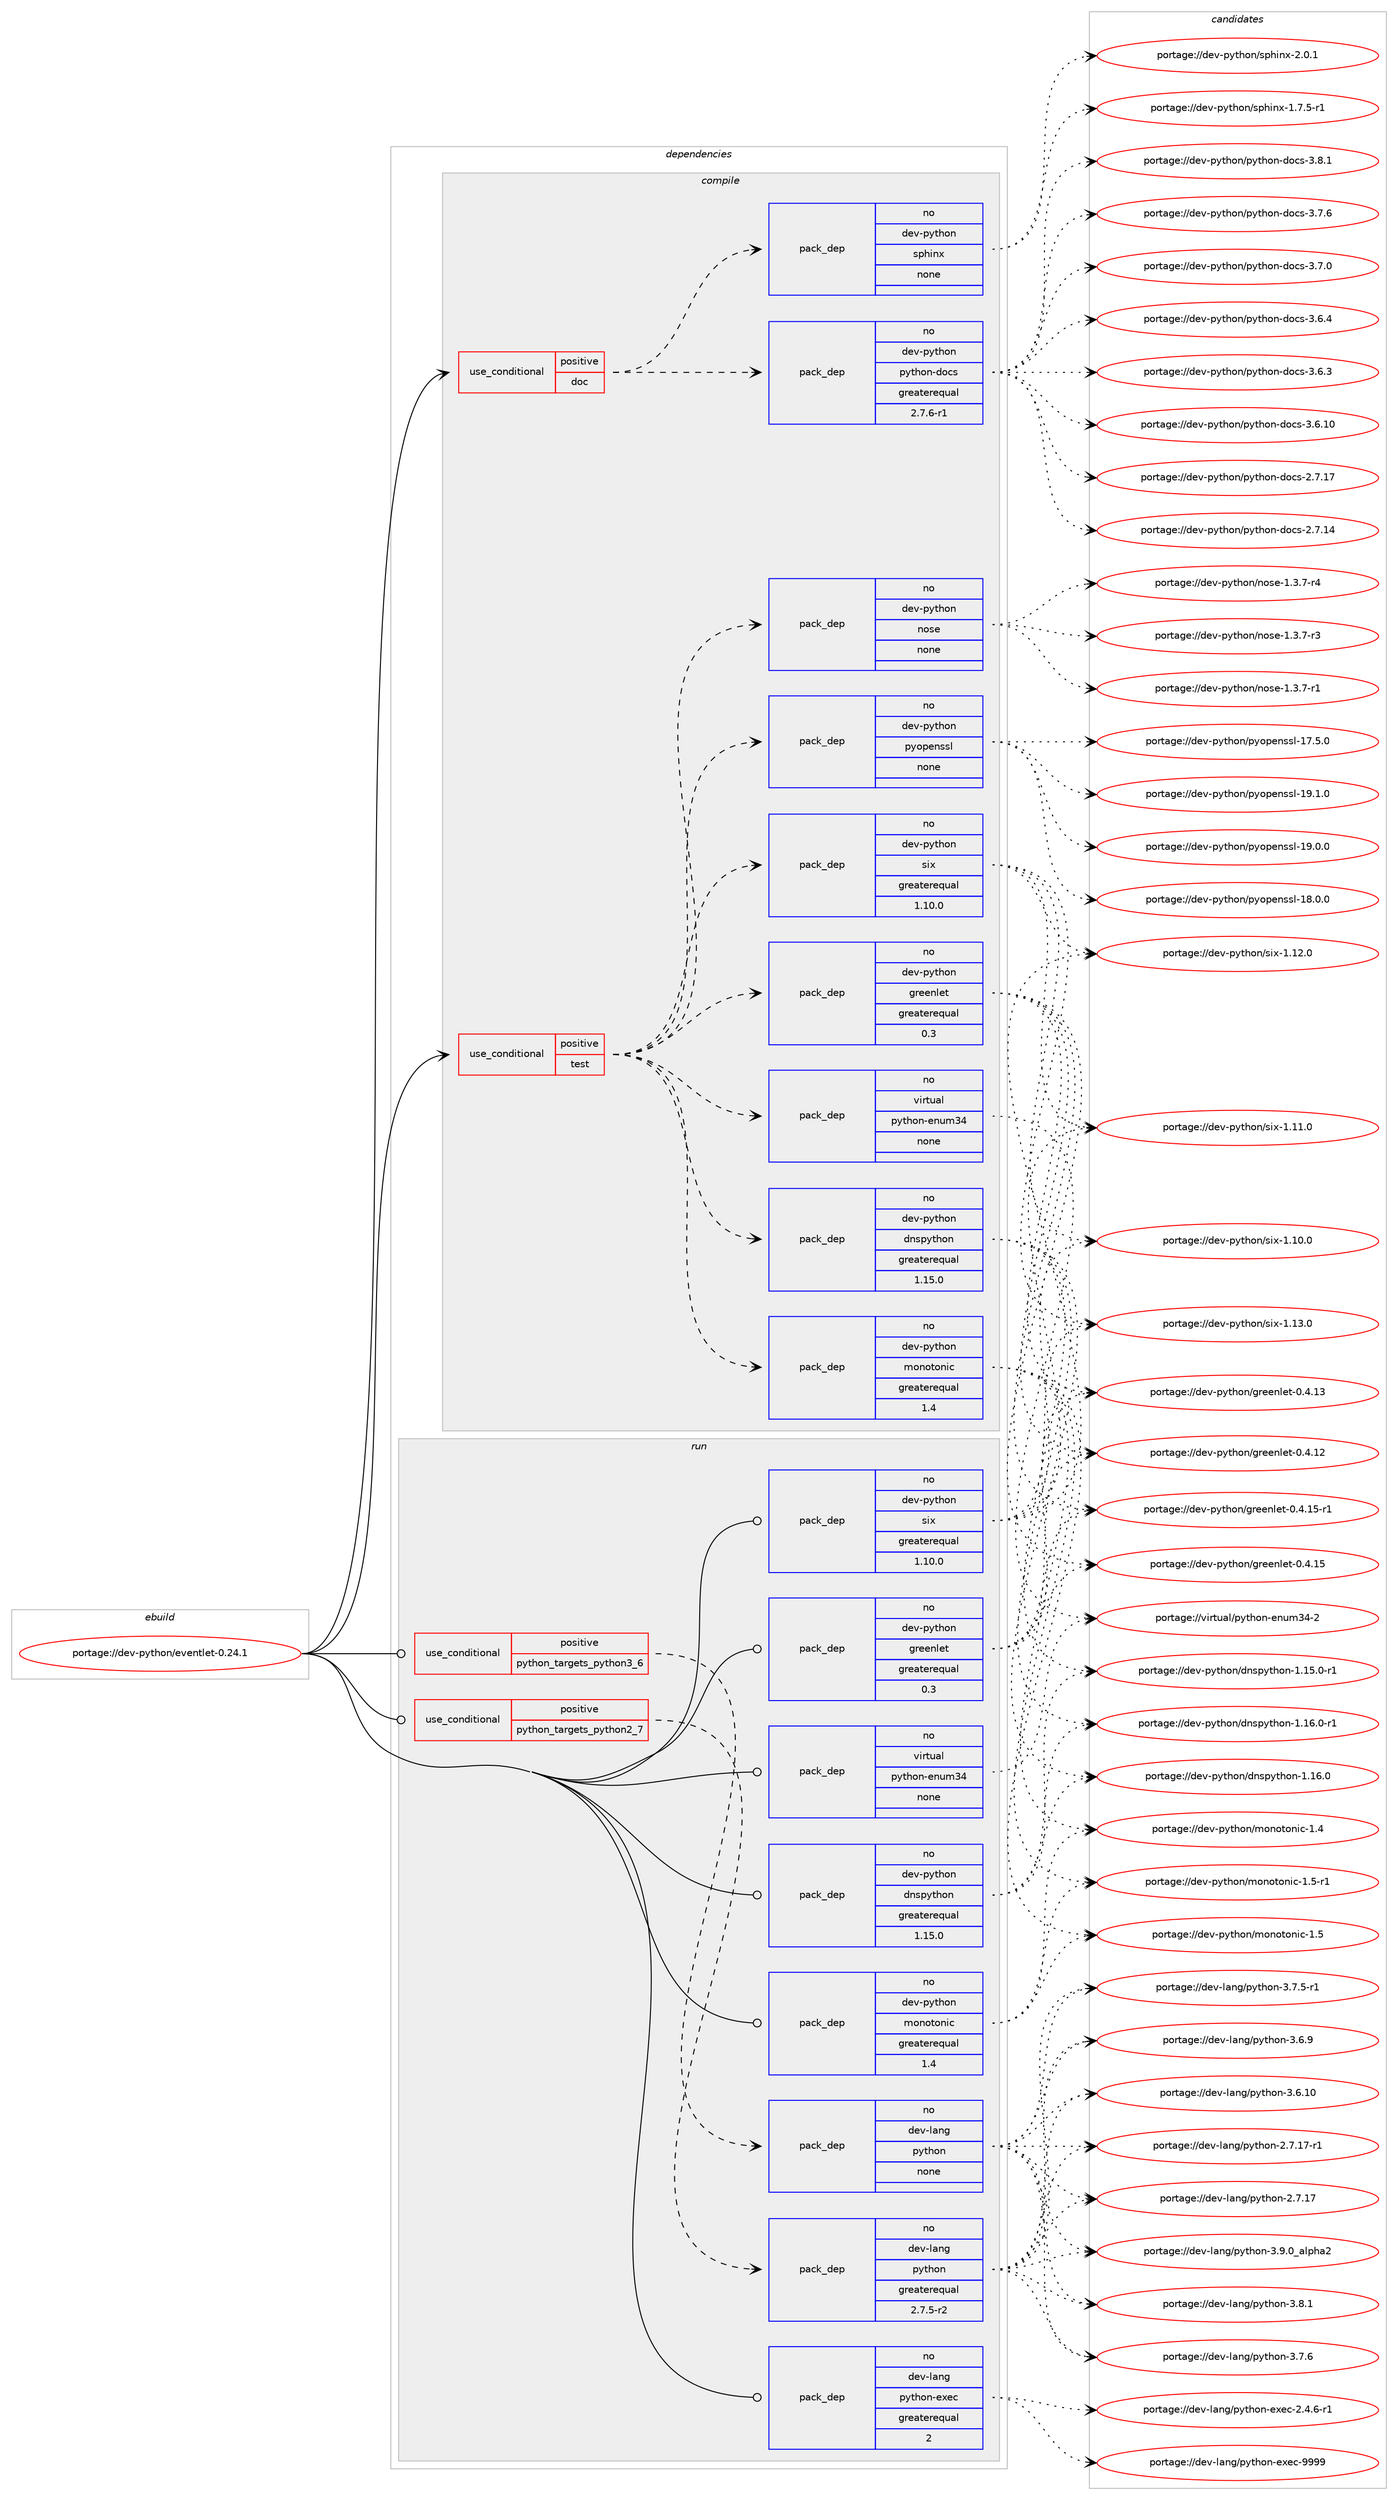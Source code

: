 digraph prolog {

# *************
# Graph options
# *************

newrank=true;
concentrate=true;
compound=true;
graph [rankdir=LR,fontname=Helvetica,fontsize=10,ranksep=1.5];#, ranksep=2.5, nodesep=0.2];
edge  [arrowhead=vee];
node  [fontname=Helvetica,fontsize=10];

# **********
# The ebuild
# **********

subgraph cluster_leftcol {
color=gray;
label=<<i>ebuild</i>>;
id [label="portage://dev-python/eventlet-0.24.1", color=red, width=4, href="../dev-python/eventlet-0.24.1.svg"];
}

# ****************
# The dependencies
# ****************

subgraph cluster_midcol {
color=gray;
label=<<i>dependencies</i>>;
subgraph cluster_compile {
fillcolor="#eeeeee";
style=filled;
label=<<i>compile</i>>;
subgraph cond116240 {
dependency462105 [label=<<TABLE BORDER="0" CELLBORDER="1" CELLSPACING="0" CELLPADDING="4"><TR><TD ROWSPAN="3" CELLPADDING="10">use_conditional</TD></TR><TR><TD>positive</TD></TR><TR><TD>doc</TD></TR></TABLE>>, shape=none, color=red];
subgraph pack340875 {
dependency462106 [label=<<TABLE BORDER="0" CELLBORDER="1" CELLSPACING="0" CELLPADDING="4" WIDTH="220"><TR><TD ROWSPAN="6" CELLPADDING="30">pack_dep</TD></TR><TR><TD WIDTH="110">no</TD></TR><TR><TD>dev-python</TD></TR><TR><TD>sphinx</TD></TR><TR><TD>none</TD></TR><TR><TD></TD></TR></TABLE>>, shape=none, color=blue];
}
dependency462105:e -> dependency462106:w [weight=20,style="dashed",arrowhead="vee"];
subgraph pack340876 {
dependency462107 [label=<<TABLE BORDER="0" CELLBORDER="1" CELLSPACING="0" CELLPADDING="4" WIDTH="220"><TR><TD ROWSPAN="6" CELLPADDING="30">pack_dep</TD></TR><TR><TD WIDTH="110">no</TD></TR><TR><TD>dev-python</TD></TR><TR><TD>python-docs</TD></TR><TR><TD>greaterequal</TD></TR><TR><TD>2.7.6-r1</TD></TR></TABLE>>, shape=none, color=blue];
}
dependency462105:e -> dependency462107:w [weight=20,style="dashed",arrowhead="vee"];
}
id:e -> dependency462105:w [weight=20,style="solid",arrowhead="vee"];
subgraph cond116241 {
dependency462108 [label=<<TABLE BORDER="0" CELLBORDER="1" CELLSPACING="0" CELLPADDING="4"><TR><TD ROWSPAN="3" CELLPADDING="10">use_conditional</TD></TR><TR><TD>positive</TD></TR><TR><TD>test</TD></TR></TABLE>>, shape=none, color=red];
subgraph pack340877 {
dependency462109 [label=<<TABLE BORDER="0" CELLBORDER="1" CELLSPACING="0" CELLPADDING="4" WIDTH="220"><TR><TD ROWSPAN="6" CELLPADDING="30">pack_dep</TD></TR><TR><TD WIDTH="110">no</TD></TR><TR><TD>dev-python</TD></TR><TR><TD>dnspython</TD></TR><TR><TD>greaterequal</TD></TR><TR><TD>1.15.0</TD></TR></TABLE>>, shape=none, color=blue];
}
dependency462108:e -> dependency462109:w [weight=20,style="dashed",arrowhead="vee"];
subgraph pack340878 {
dependency462110 [label=<<TABLE BORDER="0" CELLBORDER="1" CELLSPACING="0" CELLPADDING="4" WIDTH="220"><TR><TD ROWSPAN="6" CELLPADDING="30">pack_dep</TD></TR><TR><TD WIDTH="110">no</TD></TR><TR><TD>virtual</TD></TR><TR><TD>python-enum34</TD></TR><TR><TD>none</TD></TR><TR><TD></TD></TR></TABLE>>, shape=none, color=blue];
}
dependency462108:e -> dependency462110:w [weight=20,style="dashed",arrowhead="vee"];
subgraph pack340879 {
dependency462111 [label=<<TABLE BORDER="0" CELLBORDER="1" CELLSPACING="0" CELLPADDING="4" WIDTH="220"><TR><TD ROWSPAN="6" CELLPADDING="30">pack_dep</TD></TR><TR><TD WIDTH="110">no</TD></TR><TR><TD>dev-python</TD></TR><TR><TD>greenlet</TD></TR><TR><TD>greaterequal</TD></TR><TR><TD>0.3</TD></TR></TABLE>>, shape=none, color=blue];
}
dependency462108:e -> dependency462111:w [weight=20,style="dashed",arrowhead="vee"];
subgraph pack340880 {
dependency462112 [label=<<TABLE BORDER="0" CELLBORDER="1" CELLSPACING="0" CELLPADDING="4" WIDTH="220"><TR><TD ROWSPAN="6" CELLPADDING="30">pack_dep</TD></TR><TR><TD WIDTH="110">no</TD></TR><TR><TD>dev-python</TD></TR><TR><TD>monotonic</TD></TR><TR><TD>greaterequal</TD></TR><TR><TD>1.4</TD></TR></TABLE>>, shape=none, color=blue];
}
dependency462108:e -> dependency462112:w [weight=20,style="dashed",arrowhead="vee"];
subgraph pack340881 {
dependency462113 [label=<<TABLE BORDER="0" CELLBORDER="1" CELLSPACING="0" CELLPADDING="4" WIDTH="220"><TR><TD ROWSPAN="6" CELLPADDING="30">pack_dep</TD></TR><TR><TD WIDTH="110">no</TD></TR><TR><TD>dev-python</TD></TR><TR><TD>six</TD></TR><TR><TD>greaterequal</TD></TR><TR><TD>1.10.0</TD></TR></TABLE>>, shape=none, color=blue];
}
dependency462108:e -> dependency462113:w [weight=20,style="dashed",arrowhead="vee"];
subgraph pack340882 {
dependency462114 [label=<<TABLE BORDER="0" CELLBORDER="1" CELLSPACING="0" CELLPADDING="4" WIDTH="220"><TR><TD ROWSPAN="6" CELLPADDING="30">pack_dep</TD></TR><TR><TD WIDTH="110">no</TD></TR><TR><TD>dev-python</TD></TR><TR><TD>pyopenssl</TD></TR><TR><TD>none</TD></TR><TR><TD></TD></TR></TABLE>>, shape=none, color=blue];
}
dependency462108:e -> dependency462114:w [weight=20,style="dashed",arrowhead="vee"];
subgraph pack340883 {
dependency462115 [label=<<TABLE BORDER="0" CELLBORDER="1" CELLSPACING="0" CELLPADDING="4" WIDTH="220"><TR><TD ROWSPAN="6" CELLPADDING="30">pack_dep</TD></TR><TR><TD WIDTH="110">no</TD></TR><TR><TD>dev-python</TD></TR><TR><TD>nose</TD></TR><TR><TD>none</TD></TR><TR><TD></TD></TR></TABLE>>, shape=none, color=blue];
}
dependency462108:e -> dependency462115:w [weight=20,style="dashed",arrowhead="vee"];
}
id:e -> dependency462108:w [weight=20,style="solid",arrowhead="vee"];
}
subgraph cluster_compileandrun {
fillcolor="#eeeeee";
style=filled;
label=<<i>compile and run</i>>;
}
subgraph cluster_run {
fillcolor="#eeeeee";
style=filled;
label=<<i>run</i>>;
subgraph cond116242 {
dependency462116 [label=<<TABLE BORDER="0" CELLBORDER="1" CELLSPACING="0" CELLPADDING="4"><TR><TD ROWSPAN="3" CELLPADDING="10">use_conditional</TD></TR><TR><TD>positive</TD></TR><TR><TD>python_targets_python2_7</TD></TR></TABLE>>, shape=none, color=red];
subgraph pack340884 {
dependency462117 [label=<<TABLE BORDER="0" CELLBORDER="1" CELLSPACING="0" CELLPADDING="4" WIDTH="220"><TR><TD ROWSPAN="6" CELLPADDING="30">pack_dep</TD></TR><TR><TD WIDTH="110">no</TD></TR><TR><TD>dev-lang</TD></TR><TR><TD>python</TD></TR><TR><TD>greaterequal</TD></TR><TR><TD>2.7.5-r2</TD></TR></TABLE>>, shape=none, color=blue];
}
dependency462116:e -> dependency462117:w [weight=20,style="dashed",arrowhead="vee"];
}
id:e -> dependency462116:w [weight=20,style="solid",arrowhead="odot"];
subgraph cond116243 {
dependency462118 [label=<<TABLE BORDER="0" CELLBORDER="1" CELLSPACING="0" CELLPADDING="4"><TR><TD ROWSPAN="3" CELLPADDING="10">use_conditional</TD></TR><TR><TD>positive</TD></TR><TR><TD>python_targets_python3_6</TD></TR></TABLE>>, shape=none, color=red];
subgraph pack340885 {
dependency462119 [label=<<TABLE BORDER="0" CELLBORDER="1" CELLSPACING="0" CELLPADDING="4" WIDTH="220"><TR><TD ROWSPAN="6" CELLPADDING="30">pack_dep</TD></TR><TR><TD WIDTH="110">no</TD></TR><TR><TD>dev-lang</TD></TR><TR><TD>python</TD></TR><TR><TD>none</TD></TR><TR><TD></TD></TR></TABLE>>, shape=none, color=blue];
}
dependency462118:e -> dependency462119:w [weight=20,style="dashed",arrowhead="vee"];
}
id:e -> dependency462118:w [weight=20,style="solid",arrowhead="odot"];
subgraph pack340886 {
dependency462120 [label=<<TABLE BORDER="0" CELLBORDER="1" CELLSPACING="0" CELLPADDING="4" WIDTH="220"><TR><TD ROWSPAN="6" CELLPADDING="30">pack_dep</TD></TR><TR><TD WIDTH="110">no</TD></TR><TR><TD>dev-lang</TD></TR><TR><TD>python-exec</TD></TR><TR><TD>greaterequal</TD></TR><TR><TD>2</TD></TR></TABLE>>, shape=none, color=blue];
}
id:e -> dependency462120:w [weight=20,style="solid",arrowhead="odot"];
subgraph pack340887 {
dependency462121 [label=<<TABLE BORDER="0" CELLBORDER="1" CELLSPACING="0" CELLPADDING="4" WIDTH="220"><TR><TD ROWSPAN="6" CELLPADDING="30">pack_dep</TD></TR><TR><TD WIDTH="110">no</TD></TR><TR><TD>dev-python</TD></TR><TR><TD>dnspython</TD></TR><TR><TD>greaterequal</TD></TR><TR><TD>1.15.0</TD></TR></TABLE>>, shape=none, color=blue];
}
id:e -> dependency462121:w [weight=20,style="solid",arrowhead="odot"];
subgraph pack340888 {
dependency462122 [label=<<TABLE BORDER="0" CELLBORDER="1" CELLSPACING="0" CELLPADDING="4" WIDTH="220"><TR><TD ROWSPAN="6" CELLPADDING="30">pack_dep</TD></TR><TR><TD WIDTH="110">no</TD></TR><TR><TD>dev-python</TD></TR><TR><TD>greenlet</TD></TR><TR><TD>greaterequal</TD></TR><TR><TD>0.3</TD></TR></TABLE>>, shape=none, color=blue];
}
id:e -> dependency462122:w [weight=20,style="solid",arrowhead="odot"];
subgraph pack340889 {
dependency462123 [label=<<TABLE BORDER="0" CELLBORDER="1" CELLSPACING="0" CELLPADDING="4" WIDTH="220"><TR><TD ROWSPAN="6" CELLPADDING="30">pack_dep</TD></TR><TR><TD WIDTH="110">no</TD></TR><TR><TD>dev-python</TD></TR><TR><TD>monotonic</TD></TR><TR><TD>greaterequal</TD></TR><TR><TD>1.4</TD></TR></TABLE>>, shape=none, color=blue];
}
id:e -> dependency462123:w [weight=20,style="solid",arrowhead="odot"];
subgraph pack340890 {
dependency462124 [label=<<TABLE BORDER="0" CELLBORDER="1" CELLSPACING="0" CELLPADDING="4" WIDTH="220"><TR><TD ROWSPAN="6" CELLPADDING="30">pack_dep</TD></TR><TR><TD WIDTH="110">no</TD></TR><TR><TD>dev-python</TD></TR><TR><TD>six</TD></TR><TR><TD>greaterequal</TD></TR><TR><TD>1.10.0</TD></TR></TABLE>>, shape=none, color=blue];
}
id:e -> dependency462124:w [weight=20,style="solid",arrowhead="odot"];
subgraph pack340891 {
dependency462125 [label=<<TABLE BORDER="0" CELLBORDER="1" CELLSPACING="0" CELLPADDING="4" WIDTH="220"><TR><TD ROWSPAN="6" CELLPADDING="30">pack_dep</TD></TR><TR><TD WIDTH="110">no</TD></TR><TR><TD>virtual</TD></TR><TR><TD>python-enum34</TD></TR><TR><TD>none</TD></TR><TR><TD></TD></TR></TABLE>>, shape=none, color=blue];
}
id:e -> dependency462125:w [weight=20,style="solid",arrowhead="odot"];
}
}

# **************
# The candidates
# **************

subgraph cluster_choices {
rank=same;
color=gray;
label=<<i>candidates</i>>;

subgraph choice340875 {
color=black;
nodesep=1;
choice1001011184511212111610411111047115112104105110120455046484649 [label="portage://dev-python/sphinx-2.0.1", color=red, width=4,href="../dev-python/sphinx-2.0.1.svg"];
choice10010111845112121116104111110471151121041051101204549465546534511449 [label="portage://dev-python/sphinx-1.7.5-r1", color=red, width=4,href="../dev-python/sphinx-1.7.5-r1.svg"];
dependency462106:e -> choice1001011184511212111610411111047115112104105110120455046484649:w [style=dotted,weight="100"];
dependency462106:e -> choice10010111845112121116104111110471151121041051101204549465546534511449:w [style=dotted,weight="100"];
}
subgraph choice340876 {
color=black;
nodesep=1;
choice10010111845112121116104111110471121211161041111104510011199115455146564649 [label="portage://dev-python/python-docs-3.8.1", color=red, width=4,href="../dev-python/python-docs-3.8.1.svg"];
choice10010111845112121116104111110471121211161041111104510011199115455146554654 [label="portage://dev-python/python-docs-3.7.6", color=red, width=4,href="../dev-python/python-docs-3.7.6.svg"];
choice10010111845112121116104111110471121211161041111104510011199115455146554648 [label="portage://dev-python/python-docs-3.7.0", color=red, width=4,href="../dev-python/python-docs-3.7.0.svg"];
choice10010111845112121116104111110471121211161041111104510011199115455146544652 [label="portage://dev-python/python-docs-3.6.4", color=red, width=4,href="../dev-python/python-docs-3.6.4.svg"];
choice10010111845112121116104111110471121211161041111104510011199115455146544651 [label="portage://dev-python/python-docs-3.6.3", color=red, width=4,href="../dev-python/python-docs-3.6.3.svg"];
choice1001011184511212111610411111047112121116104111110451001119911545514654464948 [label="portage://dev-python/python-docs-3.6.10", color=red, width=4,href="../dev-python/python-docs-3.6.10.svg"];
choice1001011184511212111610411111047112121116104111110451001119911545504655464955 [label="portage://dev-python/python-docs-2.7.17", color=red, width=4,href="../dev-python/python-docs-2.7.17.svg"];
choice1001011184511212111610411111047112121116104111110451001119911545504655464952 [label="portage://dev-python/python-docs-2.7.14", color=red, width=4,href="../dev-python/python-docs-2.7.14.svg"];
dependency462107:e -> choice10010111845112121116104111110471121211161041111104510011199115455146564649:w [style=dotted,weight="100"];
dependency462107:e -> choice10010111845112121116104111110471121211161041111104510011199115455146554654:w [style=dotted,weight="100"];
dependency462107:e -> choice10010111845112121116104111110471121211161041111104510011199115455146554648:w [style=dotted,weight="100"];
dependency462107:e -> choice10010111845112121116104111110471121211161041111104510011199115455146544652:w [style=dotted,weight="100"];
dependency462107:e -> choice10010111845112121116104111110471121211161041111104510011199115455146544651:w [style=dotted,weight="100"];
dependency462107:e -> choice1001011184511212111610411111047112121116104111110451001119911545514654464948:w [style=dotted,weight="100"];
dependency462107:e -> choice1001011184511212111610411111047112121116104111110451001119911545504655464955:w [style=dotted,weight="100"];
dependency462107:e -> choice1001011184511212111610411111047112121116104111110451001119911545504655464952:w [style=dotted,weight="100"];
}
subgraph choice340877 {
color=black;
nodesep=1;
choice1001011184511212111610411111047100110115112121116104111110454946495446484511449 [label="portage://dev-python/dnspython-1.16.0-r1", color=red, width=4,href="../dev-python/dnspython-1.16.0-r1.svg"];
choice100101118451121211161041111104710011011511212111610411111045494649544648 [label="portage://dev-python/dnspython-1.16.0", color=red, width=4,href="../dev-python/dnspython-1.16.0.svg"];
choice1001011184511212111610411111047100110115112121116104111110454946495346484511449 [label="portage://dev-python/dnspython-1.15.0-r1", color=red, width=4,href="../dev-python/dnspython-1.15.0-r1.svg"];
dependency462109:e -> choice1001011184511212111610411111047100110115112121116104111110454946495446484511449:w [style=dotted,weight="100"];
dependency462109:e -> choice100101118451121211161041111104710011011511212111610411111045494649544648:w [style=dotted,weight="100"];
dependency462109:e -> choice1001011184511212111610411111047100110115112121116104111110454946495346484511449:w [style=dotted,weight="100"];
}
subgraph choice340878 {
color=black;
nodesep=1;
choice11810511411611797108471121211161041111104510111011710951524550 [label="portage://virtual/python-enum34-2", color=red, width=4,href="../virtual/python-enum34-2.svg"];
dependency462110:e -> choice11810511411611797108471121211161041111104510111011710951524550:w [style=dotted,weight="100"];
}
subgraph choice340879 {
color=black;
nodesep=1;
choice1001011184511212111610411111047103114101101110108101116454846524649534511449 [label="portage://dev-python/greenlet-0.4.15-r1", color=red, width=4,href="../dev-python/greenlet-0.4.15-r1.svg"];
choice100101118451121211161041111104710311410110111010810111645484652464953 [label="portage://dev-python/greenlet-0.4.15", color=red, width=4,href="../dev-python/greenlet-0.4.15.svg"];
choice100101118451121211161041111104710311410110111010810111645484652464951 [label="portage://dev-python/greenlet-0.4.13", color=red, width=4,href="../dev-python/greenlet-0.4.13.svg"];
choice100101118451121211161041111104710311410110111010810111645484652464950 [label="portage://dev-python/greenlet-0.4.12", color=red, width=4,href="../dev-python/greenlet-0.4.12.svg"];
dependency462111:e -> choice1001011184511212111610411111047103114101101110108101116454846524649534511449:w [style=dotted,weight="100"];
dependency462111:e -> choice100101118451121211161041111104710311410110111010810111645484652464953:w [style=dotted,weight="100"];
dependency462111:e -> choice100101118451121211161041111104710311410110111010810111645484652464951:w [style=dotted,weight="100"];
dependency462111:e -> choice100101118451121211161041111104710311410110111010810111645484652464950:w [style=dotted,weight="100"];
}
subgraph choice340880 {
color=black;
nodesep=1;
choice100101118451121211161041111104710911111011111611111010599454946534511449 [label="portage://dev-python/monotonic-1.5-r1", color=red, width=4,href="../dev-python/monotonic-1.5-r1.svg"];
choice10010111845112121116104111110471091111101111161111101059945494653 [label="portage://dev-python/monotonic-1.5", color=red, width=4,href="../dev-python/monotonic-1.5.svg"];
choice10010111845112121116104111110471091111101111161111101059945494652 [label="portage://dev-python/monotonic-1.4", color=red, width=4,href="../dev-python/monotonic-1.4.svg"];
dependency462112:e -> choice100101118451121211161041111104710911111011111611111010599454946534511449:w [style=dotted,weight="100"];
dependency462112:e -> choice10010111845112121116104111110471091111101111161111101059945494653:w [style=dotted,weight="100"];
dependency462112:e -> choice10010111845112121116104111110471091111101111161111101059945494652:w [style=dotted,weight="100"];
}
subgraph choice340881 {
color=black;
nodesep=1;
choice100101118451121211161041111104711510512045494649514648 [label="portage://dev-python/six-1.13.0", color=red, width=4,href="../dev-python/six-1.13.0.svg"];
choice100101118451121211161041111104711510512045494649504648 [label="portage://dev-python/six-1.12.0", color=red, width=4,href="../dev-python/six-1.12.0.svg"];
choice100101118451121211161041111104711510512045494649494648 [label="portage://dev-python/six-1.11.0", color=red, width=4,href="../dev-python/six-1.11.0.svg"];
choice100101118451121211161041111104711510512045494649484648 [label="portage://dev-python/six-1.10.0", color=red, width=4,href="../dev-python/six-1.10.0.svg"];
dependency462113:e -> choice100101118451121211161041111104711510512045494649514648:w [style=dotted,weight="100"];
dependency462113:e -> choice100101118451121211161041111104711510512045494649504648:w [style=dotted,weight="100"];
dependency462113:e -> choice100101118451121211161041111104711510512045494649494648:w [style=dotted,weight="100"];
dependency462113:e -> choice100101118451121211161041111104711510512045494649484648:w [style=dotted,weight="100"];
}
subgraph choice340882 {
color=black;
nodesep=1;
choice100101118451121211161041111104711212111111210111011511510845495746494648 [label="portage://dev-python/pyopenssl-19.1.0", color=red, width=4,href="../dev-python/pyopenssl-19.1.0.svg"];
choice100101118451121211161041111104711212111111210111011511510845495746484648 [label="portage://dev-python/pyopenssl-19.0.0", color=red, width=4,href="../dev-python/pyopenssl-19.0.0.svg"];
choice100101118451121211161041111104711212111111210111011511510845495646484648 [label="portage://dev-python/pyopenssl-18.0.0", color=red, width=4,href="../dev-python/pyopenssl-18.0.0.svg"];
choice100101118451121211161041111104711212111111210111011511510845495546534648 [label="portage://dev-python/pyopenssl-17.5.0", color=red, width=4,href="../dev-python/pyopenssl-17.5.0.svg"];
dependency462114:e -> choice100101118451121211161041111104711212111111210111011511510845495746494648:w [style=dotted,weight="100"];
dependency462114:e -> choice100101118451121211161041111104711212111111210111011511510845495746484648:w [style=dotted,weight="100"];
dependency462114:e -> choice100101118451121211161041111104711212111111210111011511510845495646484648:w [style=dotted,weight="100"];
dependency462114:e -> choice100101118451121211161041111104711212111111210111011511510845495546534648:w [style=dotted,weight="100"];
}
subgraph choice340883 {
color=black;
nodesep=1;
choice10010111845112121116104111110471101111151014549465146554511452 [label="portage://dev-python/nose-1.3.7-r4", color=red, width=4,href="../dev-python/nose-1.3.7-r4.svg"];
choice10010111845112121116104111110471101111151014549465146554511451 [label="portage://dev-python/nose-1.3.7-r3", color=red, width=4,href="../dev-python/nose-1.3.7-r3.svg"];
choice10010111845112121116104111110471101111151014549465146554511449 [label="portage://dev-python/nose-1.3.7-r1", color=red, width=4,href="../dev-python/nose-1.3.7-r1.svg"];
dependency462115:e -> choice10010111845112121116104111110471101111151014549465146554511452:w [style=dotted,weight="100"];
dependency462115:e -> choice10010111845112121116104111110471101111151014549465146554511451:w [style=dotted,weight="100"];
dependency462115:e -> choice10010111845112121116104111110471101111151014549465146554511449:w [style=dotted,weight="100"];
}
subgraph choice340884 {
color=black;
nodesep=1;
choice10010111845108971101034711212111610411111045514657464895971081121049750 [label="portage://dev-lang/python-3.9.0_alpha2", color=red, width=4,href="../dev-lang/python-3.9.0_alpha2.svg"];
choice100101118451089711010347112121116104111110455146564649 [label="portage://dev-lang/python-3.8.1", color=red, width=4,href="../dev-lang/python-3.8.1.svg"];
choice100101118451089711010347112121116104111110455146554654 [label="portage://dev-lang/python-3.7.6", color=red, width=4,href="../dev-lang/python-3.7.6.svg"];
choice1001011184510897110103471121211161041111104551465546534511449 [label="portage://dev-lang/python-3.7.5-r1", color=red, width=4,href="../dev-lang/python-3.7.5-r1.svg"];
choice100101118451089711010347112121116104111110455146544657 [label="portage://dev-lang/python-3.6.9", color=red, width=4,href="../dev-lang/python-3.6.9.svg"];
choice10010111845108971101034711212111610411111045514654464948 [label="portage://dev-lang/python-3.6.10", color=red, width=4,href="../dev-lang/python-3.6.10.svg"];
choice100101118451089711010347112121116104111110455046554649554511449 [label="portage://dev-lang/python-2.7.17-r1", color=red, width=4,href="../dev-lang/python-2.7.17-r1.svg"];
choice10010111845108971101034711212111610411111045504655464955 [label="portage://dev-lang/python-2.7.17", color=red, width=4,href="../dev-lang/python-2.7.17.svg"];
dependency462117:e -> choice10010111845108971101034711212111610411111045514657464895971081121049750:w [style=dotted,weight="100"];
dependency462117:e -> choice100101118451089711010347112121116104111110455146564649:w [style=dotted,weight="100"];
dependency462117:e -> choice100101118451089711010347112121116104111110455146554654:w [style=dotted,weight="100"];
dependency462117:e -> choice1001011184510897110103471121211161041111104551465546534511449:w [style=dotted,weight="100"];
dependency462117:e -> choice100101118451089711010347112121116104111110455146544657:w [style=dotted,weight="100"];
dependency462117:e -> choice10010111845108971101034711212111610411111045514654464948:w [style=dotted,weight="100"];
dependency462117:e -> choice100101118451089711010347112121116104111110455046554649554511449:w [style=dotted,weight="100"];
dependency462117:e -> choice10010111845108971101034711212111610411111045504655464955:w [style=dotted,weight="100"];
}
subgraph choice340885 {
color=black;
nodesep=1;
choice10010111845108971101034711212111610411111045514657464895971081121049750 [label="portage://dev-lang/python-3.9.0_alpha2", color=red, width=4,href="../dev-lang/python-3.9.0_alpha2.svg"];
choice100101118451089711010347112121116104111110455146564649 [label="portage://dev-lang/python-3.8.1", color=red, width=4,href="../dev-lang/python-3.8.1.svg"];
choice100101118451089711010347112121116104111110455146554654 [label="portage://dev-lang/python-3.7.6", color=red, width=4,href="../dev-lang/python-3.7.6.svg"];
choice1001011184510897110103471121211161041111104551465546534511449 [label="portage://dev-lang/python-3.7.5-r1", color=red, width=4,href="../dev-lang/python-3.7.5-r1.svg"];
choice100101118451089711010347112121116104111110455146544657 [label="portage://dev-lang/python-3.6.9", color=red, width=4,href="../dev-lang/python-3.6.9.svg"];
choice10010111845108971101034711212111610411111045514654464948 [label="portage://dev-lang/python-3.6.10", color=red, width=4,href="../dev-lang/python-3.6.10.svg"];
choice100101118451089711010347112121116104111110455046554649554511449 [label="portage://dev-lang/python-2.7.17-r1", color=red, width=4,href="../dev-lang/python-2.7.17-r1.svg"];
choice10010111845108971101034711212111610411111045504655464955 [label="portage://dev-lang/python-2.7.17", color=red, width=4,href="../dev-lang/python-2.7.17.svg"];
dependency462119:e -> choice10010111845108971101034711212111610411111045514657464895971081121049750:w [style=dotted,weight="100"];
dependency462119:e -> choice100101118451089711010347112121116104111110455146564649:w [style=dotted,weight="100"];
dependency462119:e -> choice100101118451089711010347112121116104111110455146554654:w [style=dotted,weight="100"];
dependency462119:e -> choice1001011184510897110103471121211161041111104551465546534511449:w [style=dotted,weight="100"];
dependency462119:e -> choice100101118451089711010347112121116104111110455146544657:w [style=dotted,weight="100"];
dependency462119:e -> choice10010111845108971101034711212111610411111045514654464948:w [style=dotted,weight="100"];
dependency462119:e -> choice100101118451089711010347112121116104111110455046554649554511449:w [style=dotted,weight="100"];
dependency462119:e -> choice10010111845108971101034711212111610411111045504655464955:w [style=dotted,weight="100"];
}
subgraph choice340886 {
color=black;
nodesep=1;
choice10010111845108971101034711212111610411111045101120101994557575757 [label="portage://dev-lang/python-exec-9999", color=red, width=4,href="../dev-lang/python-exec-9999.svg"];
choice10010111845108971101034711212111610411111045101120101994550465246544511449 [label="portage://dev-lang/python-exec-2.4.6-r1", color=red, width=4,href="../dev-lang/python-exec-2.4.6-r1.svg"];
dependency462120:e -> choice10010111845108971101034711212111610411111045101120101994557575757:w [style=dotted,weight="100"];
dependency462120:e -> choice10010111845108971101034711212111610411111045101120101994550465246544511449:w [style=dotted,weight="100"];
}
subgraph choice340887 {
color=black;
nodesep=1;
choice1001011184511212111610411111047100110115112121116104111110454946495446484511449 [label="portage://dev-python/dnspython-1.16.0-r1", color=red, width=4,href="../dev-python/dnspython-1.16.0-r1.svg"];
choice100101118451121211161041111104710011011511212111610411111045494649544648 [label="portage://dev-python/dnspython-1.16.0", color=red, width=4,href="../dev-python/dnspython-1.16.0.svg"];
choice1001011184511212111610411111047100110115112121116104111110454946495346484511449 [label="portage://dev-python/dnspython-1.15.0-r1", color=red, width=4,href="../dev-python/dnspython-1.15.0-r1.svg"];
dependency462121:e -> choice1001011184511212111610411111047100110115112121116104111110454946495446484511449:w [style=dotted,weight="100"];
dependency462121:e -> choice100101118451121211161041111104710011011511212111610411111045494649544648:w [style=dotted,weight="100"];
dependency462121:e -> choice1001011184511212111610411111047100110115112121116104111110454946495346484511449:w [style=dotted,weight="100"];
}
subgraph choice340888 {
color=black;
nodesep=1;
choice1001011184511212111610411111047103114101101110108101116454846524649534511449 [label="portage://dev-python/greenlet-0.4.15-r1", color=red, width=4,href="../dev-python/greenlet-0.4.15-r1.svg"];
choice100101118451121211161041111104710311410110111010810111645484652464953 [label="portage://dev-python/greenlet-0.4.15", color=red, width=4,href="../dev-python/greenlet-0.4.15.svg"];
choice100101118451121211161041111104710311410110111010810111645484652464951 [label="portage://dev-python/greenlet-0.4.13", color=red, width=4,href="../dev-python/greenlet-0.4.13.svg"];
choice100101118451121211161041111104710311410110111010810111645484652464950 [label="portage://dev-python/greenlet-0.4.12", color=red, width=4,href="../dev-python/greenlet-0.4.12.svg"];
dependency462122:e -> choice1001011184511212111610411111047103114101101110108101116454846524649534511449:w [style=dotted,weight="100"];
dependency462122:e -> choice100101118451121211161041111104710311410110111010810111645484652464953:w [style=dotted,weight="100"];
dependency462122:e -> choice100101118451121211161041111104710311410110111010810111645484652464951:w [style=dotted,weight="100"];
dependency462122:e -> choice100101118451121211161041111104710311410110111010810111645484652464950:w [style=dotted,weight="100"];
}
subgraph choice340889 {
color=black;
nodesep=1;
choice100101118451121211161041111104710911111011111611111010599454946534511449 [label="portage://dev-python/monotonic-1.5-r1", color=red, width=4,href="../dev-python/monotonic-1.5-r1.svg"];
choice10010111845112121116104111110471091111101111161111101059945494653 [label="portage://dev-python/monotonic-1.5", color=red, width=4,href="../dev-python/monotonic-1.5.svg"];
choice10010111845112121116104111110471091111101111161111101059945494652 [label="portage://dev-python/monotonic-1.4", color=red, width=4,href="../dev-python/monotonic-1.4.svg"];
dependency462123:e -> choice100101118451121211161041111104710911111011111611111010599454946534511449:w [style=dotted,weight="100"];
dependency462123:e -> choice10010111845112121116104111110471091111101111161111101059945494653:w [style=dotted,weight="100"];
dependency462123:e -> choice10010111845112121116104111110471091111101111161111101059945494652:w [style=dotted,weight="100"];
}
subgraph choice340890 {
color=black;
nodesep=1;
choice100101118451121211161041111104711510512045494649514648 [label="portage://dev-python/six-1.13.0", color=red, width=4,href="../dev-python/six-1.13.0.svg"];
choice100101118451121211161041111104711510512045494649504648 [label="portage://dev-python/six-1.12.0", color=red, width=4,href="../dev-python/six-1.12.0.svg"];
choice100101118451121211161041111104711510512045494649494648 [label="portage://dev-python/six-1.11.0", color=red, width=4,href="../dev-python/six-1.11.0.svg"];
choice100101118451121211161041111104711510512045494649484648 [label="portage://dev-python/six-1.10.0", color=red, width=4,href="../dev-python/six-1.10.0.svg"];
dependency462124:e -> choice100101118451121211161041111104711510512045494649514648:w [style=dotted,weight="100"];
dependency462124:e -> choice100101118451121211161041111104711510512045494649504648:w [style=dotted,weight="100"];
dependency462124:e -> choice100101118451121211161041111104711510512045494649494648:w [style=dotted,weight="100"];
dependency462124:e -> choice100101118451121211161041111104711510512045494649484648:w [style=dotted,weight="100"];
}
subgraph choice340891 {
color=black;
nodesep=1;
choice11810511411611797108471121211161041111104510111011710951524550 [label="portage://virtual/python-enum34-2", color=red, width=4,href="../virtual/python-enum34-2.svg"];
dependency462125:e -> choice11810511411611797108471121211161041111104510111011710951524550:w [style=dotted,weight="100"];
}
}

}
